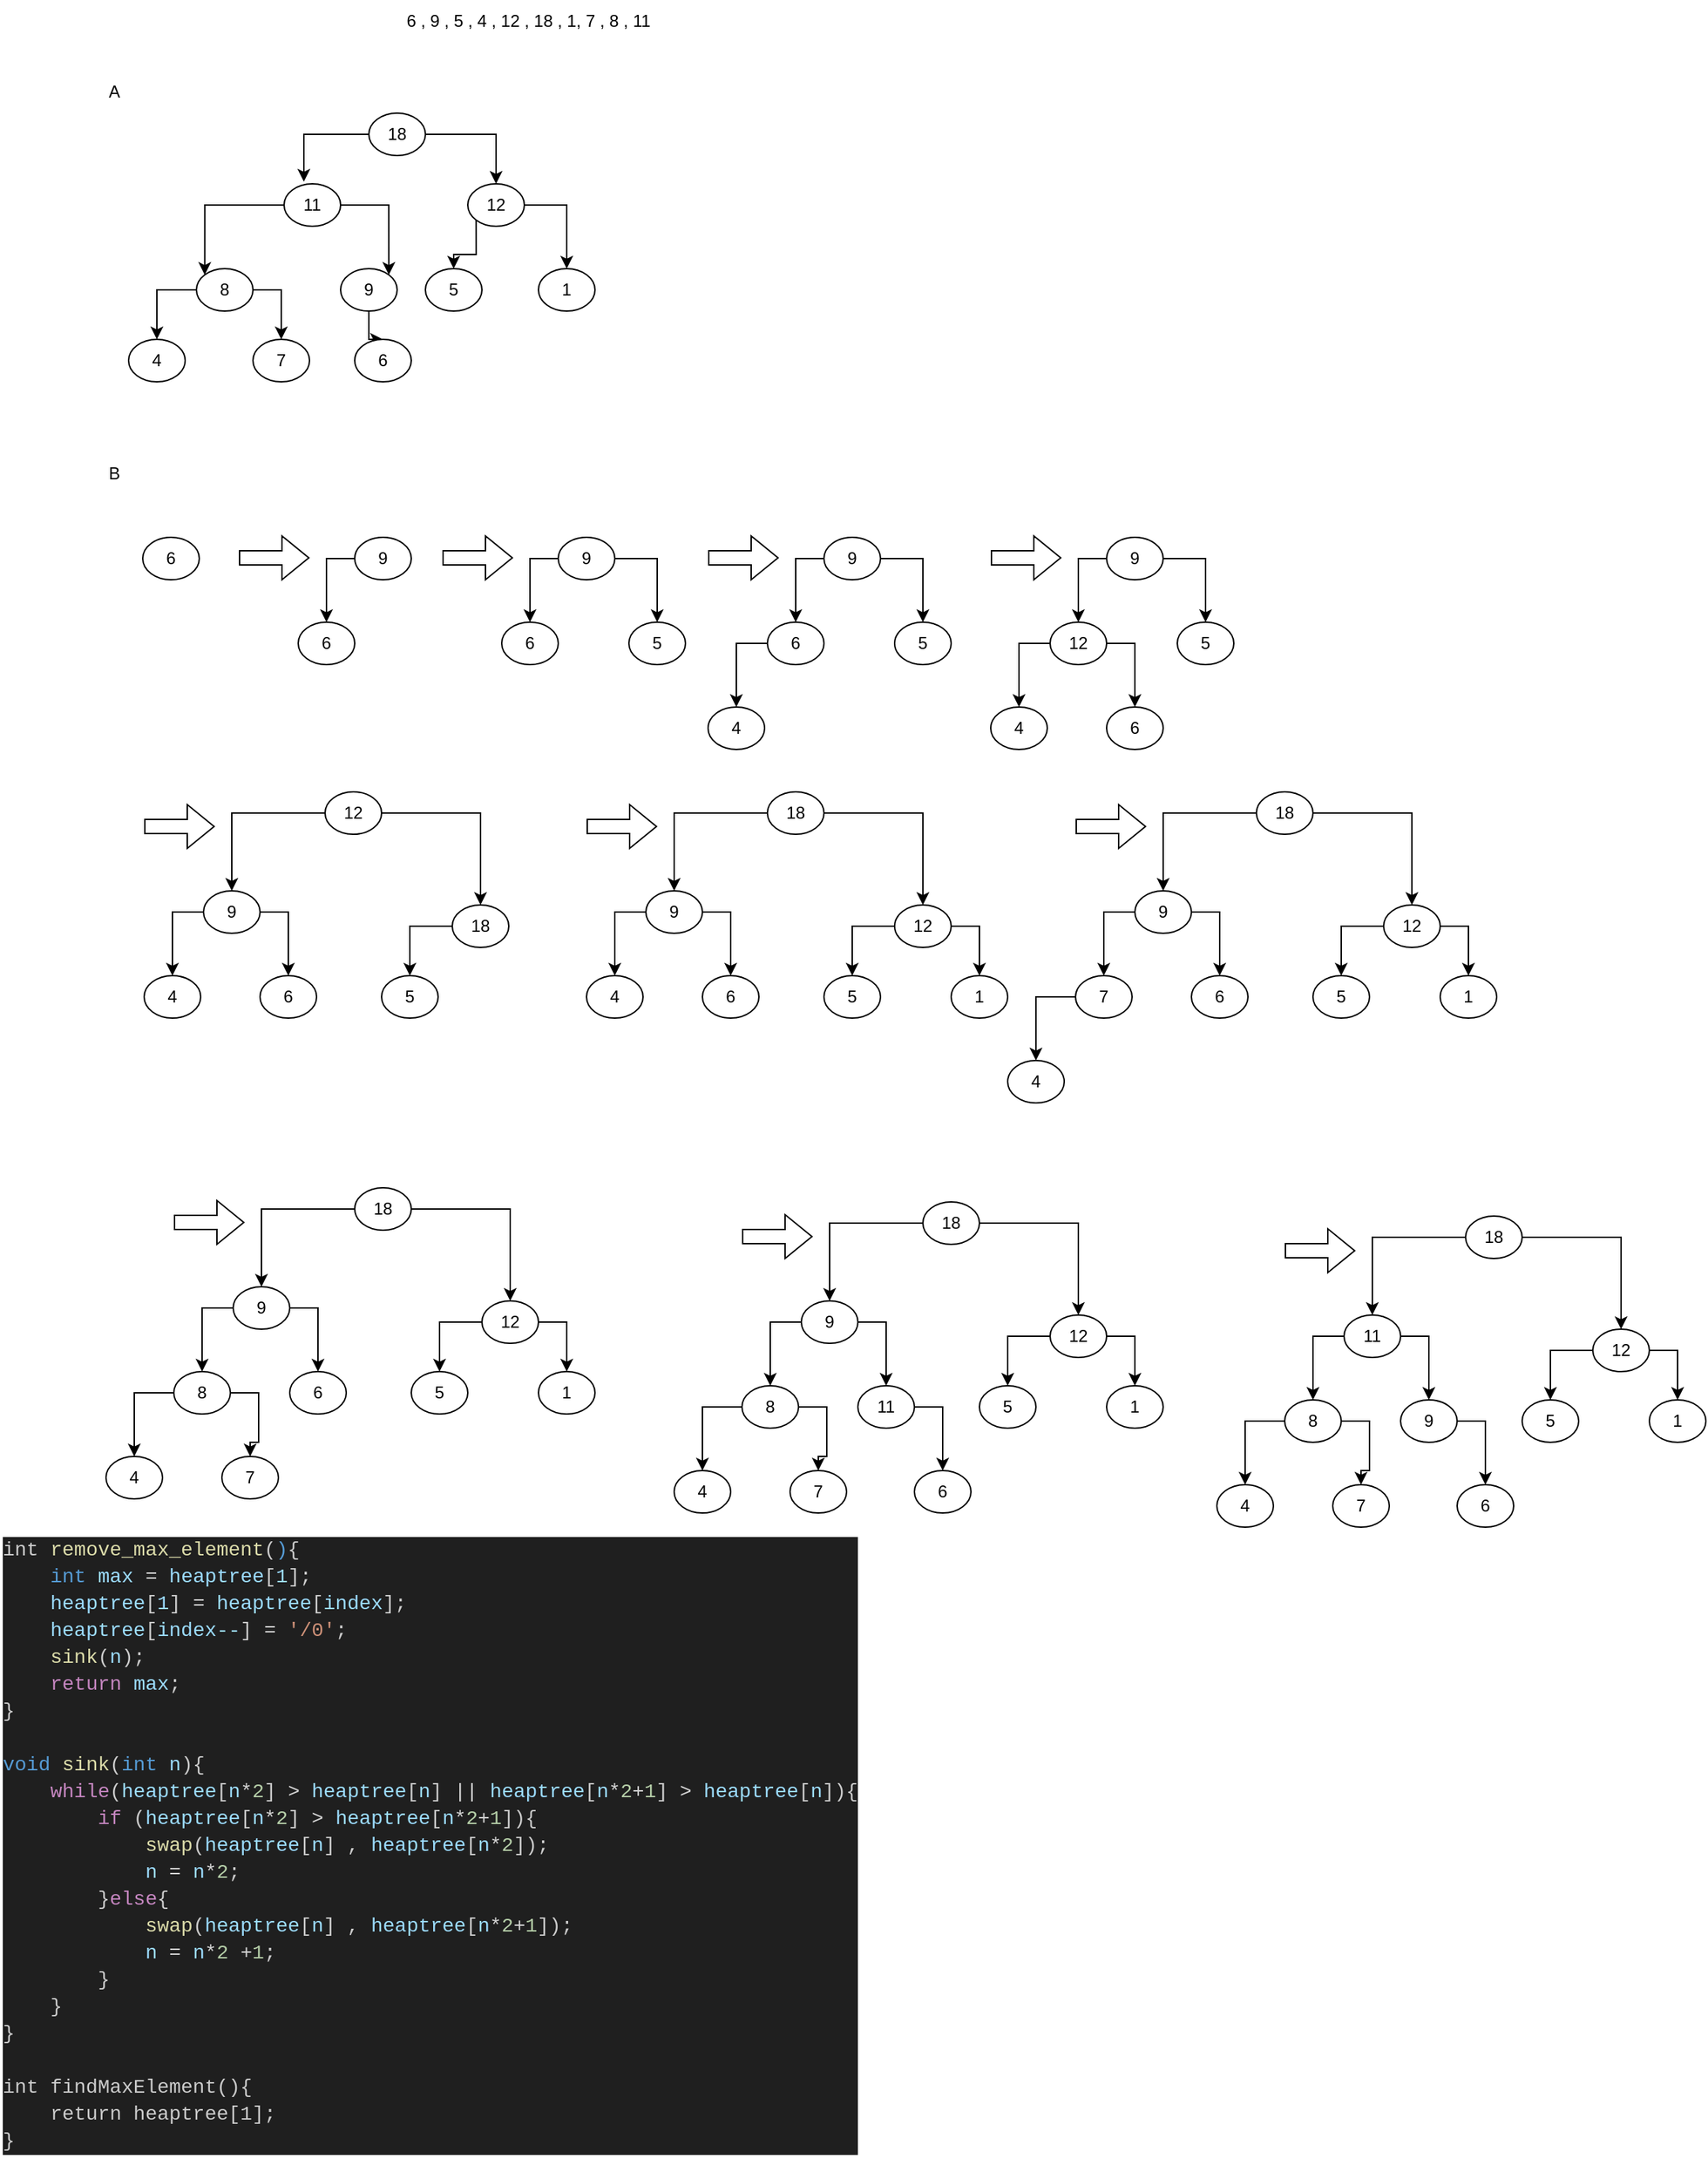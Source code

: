 <mxfile version="22.0.0" type="device">
  <diagram name="Trang-1" id="ZPdU82tGEfJm2v0xorDK">
    <mxGraphModel dx="1781" dy="602" grid="1" gridSize="10" guides="1" tooltips="1" connect="1" arrows="1" fold="1" page="1" pageScale="1" pageWidth="827" pageHeight="1169" math="0" shadow="0">
      <root>
        <mxCell id="0" />
        <mxCell id="1" parent="0" />
        <mxCell id="BXSqrhUL6-4AqQqkL2Um-70" value="6 , 9 , 5 , 4 , 12 , 18 , 1, 7 , 8 , 11" style="text;html=1;strokeColor=none;fillColor=none;align=center;verticalAlign=middle;whiteSpace=wrap;rounded=0;" parent="1" vertex="1">
          <mxGeometry x="128" y="60" width="390" height="30" as="geometry" />
        </mxCell>
        <mxCell id="JB43rIkyLXnSicfYQR83-11" style="edgeStyle=orthogonalEdgeStyle;rounded=0;orthogonalLoop=1;jettySize=auto;html=1;exitX=1;exitY=0.5;exitDx=0;exitDy=0;entryX=0.5;entryY=0;entryDx=0;entryDy=0;" edge="1" parent="1" source="BXSqrhUL6-4AqQqkL2Um-72" target="JB43rIkyLXnSicfYQR83-3">
          <mxGeometry relative="1" as="geometry" />
        </mxCell>
        <mxCell id="BXSqrhUL6-4AqQqkL2Um-72" value="18" style="ellipse;whiteSpace=wrap;html=1;" parent="1" vertex="1">
          <mxGeometry x="210" y="140" width="40" height="30" as="geometry" />
        </mxCell>
        <mxCell id="BXSqrhUL6-4AqQqkL2Um-185" value="A" style="text;html=1;strokeColor=none;fillColor=none;align=center;verticalAlign=middle;whiteSpace=wrap;rounded=0;" parent="1" vertex="1">
          <mxGeometry y="110" width="60" height="30" as="geometry" />
        </mxCell>
        <mxCell id="JB43rIkyLXnSicfYQR83-18" style="edgeStyle=orthogonalEdgeStyle;rounded=0;orthogonalLoop=1;jettySize=auto;html=1;exitX=0.5;exitY=1;exitDx=0;exitDy=0;" edge="1" parent="1" source="JB43rIkyLXnSicfYQR83-1" target="JB43rIkyLXnSicfYQR83-9">
          <mxGeometry relative="1" as="geometry" />
        </mxCell>
        <mxCell id="JB43rIkyLXnSicfYQR83-1" value="9" style="ellipse;whiteSpace=wrap;html=1;" vertex="1" parent="1">
          <mxGeometry x="190" y="250" width="40" height="30" as="geometry" />
        </mxCell>
        <mxCell id="JB43rIkyLXnSicfYQR83-12" style="edgeStyle=orthogonalEdgeStyle;rounded=0;orthogonalLoop=1;jettySize=auto;html=1;exitX=0;exitY=0.5;exitDx=0;exitDy=0;entryX=0;entryY=0;entryDx=0;entryDy=0;" edge="1" parent="1" source="JB43rIkyLXnSicfYQR83-2" target="JB43rIkyLXnSicfYQR83-5">
          <mxGeometry relative="1" as="geometry" />
        </mxCell>
        <mxCell id="JB43rIkyLXnSicfYQR83-13" style="edgeStyle=orthogonalEdgeStyle;rounded=0;orthogonalLoop=1;jettySize=auto;html=1;exitX=1;exitY=0.5;exitDx=0;exitDy=0;entryX=1;entryY=0;entryDx=0;entryDy=0;" edge="1" parent="1" source="JB43rIkyLXnSicfYQR83-2" target="JB43rIkyLXnSicfYQR83-1">
          <mxGeometry relative="1" as="geometry" />
        </mxCell>
        <mxCell id="JB43rIkyLXnSicfYQR83-2" value="11" style="ellipse;whiteSpace=wrap;html=1;" vertex="1" parent="1">
          <mxGeometry x="150" y="190" width="40" height="30" as="geometry" />
        </mxCell>
        <mxCell id="JB43rIkyLXnSicfYQR83-14" style="edgeStyle=orthogonalEdgeStyle;rounded=0;orthogonalLoop=1;jettySize=auto;html=1;exitX=0;exitY=1;exitDx=0;exitDy=0;" edge="1" parent="1" source="JB43rIkyLXnSicfYQR83-3" target="JB43rIkyLXnSicfYQR83-8">
          <mxGeometry relative="1" as="geometry" />
        </mxCell>
        <mxCell id="JB43rIkyLXnSicfYQR83-15" style="edgeStyle=orthogonalEdgeStyle;rounded=0;orthogonalLoop=1;jettySize=auto;html=1;exitX=1;exitY=0.5;exitDx=0;exitDy=0;entryX=0.5;entryY=0;entryDx=0;entryDy=0;" edge="1" parent="1" source="JB43rIkyLXnSicfYQR83-3" target="JB43rIkyLXnSicfYQR83-7">
          <mxGeometry relative="1" as="geometry" />
        </mxCell>
        <mxCell id="JB43rIkyLXnSicfYQR83-3" value="12" style="ellipse;whiteSpace=wrap;html=1;" vertex="1" parent="1">
          <mxGeometry x="280" y="190" width="40" height="30" as="geometry" />
        </mxCell>
        <mxCell id="JB43rIkyLXnSicfYQR83-4" value="4" style="ellipse;whiteSpace=wrap;html=1;" vertex="1" parent="1">
          <mxGeometry x="40" y="300" width="40" height="30" as="geometry" />
        </mxCell>
        <mxCell id="JB43rIkyLXnSicfYQR83-16" style="edgeStyle=orthogonalEdgeStyle;rounded=0;orthogonalLoop=1;jettySize=auto;html=1;exitX=0;exitY=0.5;exitDx=0;exitDy=0;entryX=0.5;entryY=0;entryDx=0;entryDy=0;" edge="1" parent="1" source="JB43rIkyLXnSicfYQR83-5" target="JB43rIkyLXnSicfYQR83-4">
          <mxGeometry relative="1" as="geometry" />
        </mxCell>
        <mxCell id="JB43rIkyLXnSicfYQR83-17" style="edgeStyle=orthogonalEdgeStyle;rounded=0;orthogonalLoop=1;jettySize=auto;html=1;exitX=1;exitY=0.5;exitDx=0;exitDy=0;" edge="1" parent="1" source="JB43rIkyLXnSicfYQR83-5" target="JB43rIkyLXnSicfYQR83-6">
          <mxGeometry relative="1" as="geometry" />
        </mxCell>
        <mxCell id="JB43rIkyLXnSicfYQR83-5" value="8" style="ellipse;whiteSpace=wrap;html=1;" vertex="1" parent="1">
          <mxGeometry x="88" y="250" width="40" height="30" as="geometry" />
        </mxCell>
        <mxCell id="JB43rIkyLXnSicfYQR83-6" value="7" style="ellipse;whiteSpace=wrap;html=1;" vertex="1" parent="1">
          <mxGeometry x="128" y="300" width="40" height="30" as="geometry" />
        </mxCell>
        <mxCell id="JB43rIkyLXnSicfYQR83-7" value="1" style="ellipse;whiteSpace=wrap;html=1;" vertex="1" parent="1">
          <mxGeometry x="330" y="250" width="40" height="30" as="geometry" />
        </mxCell>
        <mxCell id="JB43rIkyLXnSicfYQR83-8" value="5" style="ellipse;whiteSpace=wrap;html=1;" vertex="1" parent="1">
          <mxGeometry x="250" y="250" width="40" height="30" as="geometry" />
        </mxCell>
        <mxCell id="JB43rIkyLXnSicfYQR83-9" value="6" style="ellipse;whiteSpace=wrap;html=1;" vertex="1" parent="1">
          <mxGeometry x="200" y="300" width="40" height="30" as="geometry" />
        </mxCell>
        <mxCell id="JB43rIkyLXnSicfYQR83-10" style="edgeStyle=orthogonalEdgeStyle;rounded=0;orthogonalLoop=1;jettySize=auto;html=1;exitX=0;exitY=0.5;exitDx=0;exitDy=0;entryX=0.35;entryY=-0.05;entryDx=0;entryDy=0;entryPerimeter=0;" edge="1" parent="1" source="BXSqrhUL6-4AqQqkL2Um-72" target="JB43rIkyLXnSicfYQR83-2">
          <mxGeometry relative="1" as="geometry" />
        </mxCell>
        <mxCell id="JB43rIkyLXnSicfYQR83-19" value="6" style="ellipse;whiteSpace=wrap;html=1;" vertex="1" parent="1">
          <mxGeometry x="50" y="440" width="40" height="30" as="geometry" />
        </mxCell>
        <mxCell id="JB43rIkyLXnSicfYQR83-20" value="B" style="text;html=1;strokeColor=none;fillColor=none;align=center;verticalAlign=middle;whiteSpace=wrap;rounded=0;" vertex="1" parent="1">
          <mxGeometry y="380" width="60" height="30" as="geometry" />
        </mxCell>
        <mxCell id="JB43rIkyLXnSicfYQR83-24" style="edgeStyle=orthogonalEdgeStyle;rounded=0;orthogonalLoop=1;jettySize=auto;html=1;exitX=0;exitY=0.5;exitDx=0;exitDy=0;" edge="1" parent="1" source="JB43rIkyLXnSicfYQR83-21" target="JB43rIkyLXnSicfYQR83-23">
          <mxGeometry relative="1" as="geometry" />
        </mxCell>
        <mxCell id="JB43rIkyLXnSicfYQR83-21" value="9" style="ellipse;whiteSpace=wrap;html=1;" vertex="1" parent="1">
          <mxGeometry x="200" y="440" width="40" height="30" as="geometry" />
        </mxCell>
        <mxCell id="JB43rIkyLXnSicfYQR83-22" value="" style="shape=flexArrow;endArrow=classic;html=1;rounded=0;" edge="1" parent="1">
          <mxGeometry width="50" height="50" relative="1" as="geometry">
            <mxPoint x="118" y="454.5" as="sourcePoint" />
            <mxPoint x="168" y="454.5" as="targetPoint" />
          </mxGeometry>
        </mxCell>
        <mxCell id="JB43rIkyLXnSicfYQR83-23" value="6" style="ellipse;whiteSpace=wrap;html=1;" vertex="1" parent="1">
          <mxGeometry x="160" y="500" width="40" height="30" as="geometry" />
        </mxCell>
        <mxCell id="JB43rIkyLXnSicfYQR83-25" style="edgeStyle=orthogonalEdgeStyle;rounded=0;orthogonalLoop=1;jettySize=auto;html=1;exitX=0;exitY=0.5;exitDx=0;exitDy=0;" edge="1" parent="1" source="JB43rIkyLXnSicfYQR83-26" target="JB43rIkyLXnSicfYQR83-28">
          <mxGeometry relative="1" as="geometry" />
        </mxCell>
        <mxCell id="JB43rIkyLXnSicfYQR83-30" style="edgeStyle=orthogonalEdgeStyle;rounded=0;orthogonalLoop=1;jettySize=auto;html=1;exitX=1;exitY=0.5;exitDx=0;exitDy=0;entryX=0.5;entryY=0;entryDx=0;entryDy=0;" edge="1" parent="1" source="JB43rIkyLXnSicfYQR83-26" target="JB43rIkyLXnSicfYQR83-29">
          <mxGeometry relative="1" as="geometry" />
        </mxCell>
        <mxCell id="JB43rIkyLXnSicfYQR83-26" value="9" style="ellipse;whiteSpace=wrap;html=1;" vertex="1" parent="1">
          <mxGeometry x="344" y="440" width="40" height="30" as="geometry" />
        </mxCell>
        <mxCell id="JB43rIkyLXnSicfYQR83-27" value="" style="shape=flexArrow;endArrow=classic;html=1;rounded=0;" edge="1" parent="1">
          <mxGeometry width="50" height="50" relative="1" as="geometry">
            <mxPoint x="262" y="454.5" as="sourcePoint" />
            <mxPoint x="312" y="454.5" as="targetPoint" />
          </mxGeometry>
        </mxCell>
        <mxCell id="JB43rIkyLXnSicfYQR83-28" value="6" style="ellipse;whiteSpace=wrap;html=1;" vertex="1" parent="1">
          <mxGeometry x="304" y="500" width="40" height="30" as="geometry" />
        </mxCell>
        <mxCell id="JB43rIkyLXnSicfYQR83-29" value="5" style="ellipse;whiteSpace=wrap;html=1;" vertex="1" parent="1">
          <mxGeometry x="394" y="500" width="40" height="30" as="geometry" />
        </mxCell>
        <mxCell id="JB43rIkyLXnSicfYQR83-36" style="edgeStyle=orthogonalEdgeStyle;rounded=0;orthogonalLoop=1;jettySize=auto;html=1;exitX=0;exitY=0.5;exitDx=0;exitDy=0;" edge="1" parent="1" source="JB43rIkyLXnSicfYQR83-38" target="JB43rIkyLXnSicfYQR83-40">
          <mxGeometry relative="1" as="geometry" />
        </mxCell>
        <mxCell id="JB43rIkyLXnSicfYQR83-37" style="edgeStyle=orthogonalEdgeStyle;rounded=0;orthogonalLoop=1;jettySize=auto;html=1;exitX=1;exitY=0.5;exitDx=0;exitDy=0;entryX=0.5;entryY=0;entryDx=0;entryDy=0;" edge="1" parent="1" source="JB43rIkyLXnSicfYQR83-38" target="JB43rIkyLXnSicfYQR83-41">
          <mxGeometry relative="1" as="geometry" />
        </mxCell>
        <mxCell id="JB43rIkyLXnSicfYQR83-38" value="9" style="ellipse;whiteSpace=wrap;html=1;" vertex="1" parent="1">
          <mxGeometry x="532" y="440" width="40" height="30" as="geometry" />
        </mxCell>
        <mxCell id="JB43rIkyLXnSicfYQR83-39" value="" style="shape=flexArrow;endArrow=classic;html=1;rounded=0;" edge="1" parent="1">
          <mxGeometry width="50" height="50" relative="1" as="geometry">
            <mxPoint x="450" y="454.5" as="sourcePoint" />
            <mxPoint x="500" y="454.5" as="targetPoint" />
          </mxGeometry>
        </mxCell>
        <mxCell id="JB43rIkyLXnSicfYQR83-43" style="edgeStyle=orthogonalEdgeStyle;rounded=0;orthogonalLoop=1;jettySize=auto;html=1;exitX=0;exitY=0.5;exitDx=0;exitDy=0;entryX=0.5;entryY=0;entryDx=0;entryDy=0;" edge="1" parent="1" source="JB43rIkyLXnSicfYQR83-40" target="JB43rIkyLXnSicfYQR83-42">
          <mxGeometry relative="1" as="geometry" />
        </mxCell>
        <mxCell id="JB43rIkyLXnSicfYQR83-40" value="6" style="ellipse;whiteSpace=wrap;html=1;" vertex="1" parent="1">
          <mxGeometry x="492" y="500" width="40" height="30" as="geometry" />
        </mxCell>
        <mxCell id="JB43rIkyLXnSicfYQR83-41" value="5" style="ellipse;whiteSpace=wrap;html=1;" vertex="1" parent="1">
          <mxGeometry x="582" y="500" width="40" height="30" as="geometry" />
        </mxCell>
        <mxCell id="JB43rIkyLXnSicfYQR83-42" value="4" style="ellipse;whiteSpace=wrap;html=1;" vertex="1" parent="1">
          <mxGeometry x="450" y="560" width="40" height="30" as="geometry" />
        </mxCell>
        <mxCell id="JB43rIkyLXnSicfYQR83-44" style="edgeStyle=orthogonalEdgeStyle;rounded=0;orthogonalLoop=1;jettySize=auto;html=1;exitX=0;exitY=0.5;exitDx=0;exitDy=0;" edge="1" parent="1" source="JB43rIkyLXnSicfYQR83-46" target="JB43rIkyLXnSicfYQR83-49">
          <mxGeometry relative="1" as="geometry" />
        </mxCell>
        <mxCell id="JB43rIkyLXnSicfYQR83-45" style="edgeStyle=orthogonalEdgeStyle;rounded=0;orthogonalLoop=1;jettySize=auto;html=1;exitX=1;exitY=0.5;exitDx=0;exitDy=0;entryX=0.5;entryY=0;entryDx=0;entryDy=0;" edge="1" parent="1" source="JB43rIkyLXnSicfYQR83-46" target="JB43rIkyLXnSicfYQR83-50">
          <mxGeometry relative="1" as="geometry" />
        </mxCell>
        <mxCell id="JB43rIkyLXnSicfYQR83-46" value="9" style="ellipse;whiteSpace=wrap;html=1;" vertex="1" parent="1">
          <mxGeometry x="732" y="440" width="40" height="30" as="geometry" />
        </mxCell>
        <mxCell id="JB43rIkyLXnSicfYQR83-47" value="" style="shape=flexArrow;endArrow=classic;html=1;rounded=0;" edge="1" parent="1">
          <mxGeometry width="50" height="50" relative="1" as="geometry">
            <mxPoint x="650" y="454.5" as="sourcePoint" />
            <mxPoint x="700" y="454.5" as="targetPoint" />
          </mxGeometry>
        </mxCell>
        <mxCell id="JB43rIkyLXnSicfYQR83-48" style="edgeStyle=orthogonalEdgeStyle;rounded=0;orthogonalLoop=1;jettySize=auto;html=1;exitX=0;exitY=0.5;exitDx=0;exitDy=0;entryX=0.5;entryY=0;entryDx=0;entryDy=0;" edge="1" parent="1" source="JB43rIkyLXnSicfYQR83-49" target="JB43rIkyLXnSicfYQR83-51">
          <mxGeometry relative="1" as="geometry" />
        </mxCell>
        <mxCell id="JB43rIkyLXnSicfYQR83-53" style="edgeStyle=orthogonalEdgeStyle;rounded=0;orthogonalLoop=1;jettySize=auto;html=1;exitX=1;exitY=0.5;exitDx=0;exitDy=0;" edge="1" parent="1" source="JB43rIkyLXnSicfYQR83-49" target="JB43rIkyLXnSicfYQR83-52">
          <mxGeometry relative="1" as="geometry" />
        </mxCell>
        <mxCell id="JB43rIkyLXnSicfYQR83-49" value="12" style="ellipse;whiteSpace=wrap;html=1;" vertex="1" parent="1">
          <mxGeometry x="692" y="500" width="40" height="30" as="geometry" />
        </mxCell>
        <mxCell id="JB43rIkyLXnSicfYQR83-50" value="5" style="ellipse;whiteSpace=wrap;html=1;" vertex="1" parent="1">
          <mxGeometry x="782" y="500" width="40" height="30" as="geometry" />
        </mxCell>
        <mxCell id="JB43rIkyLXnSicfYQR83-51" value="4" style="ellipse;whiteSpace=wrap;html=1;" vertex="1" parent="1">
          <mxGeometry x="650" y="560" width="40" height="30" as="geometry" />
        </mxCell>
        <mxCell id="JB43rIkyLXnSicfYQR83-52" value="6" style="ellipse;whiteSpace=wrap;html=1;" vertex="1" parent="1">
          <mxGeometry x="732" y="560" width="40" height="30" as="geometry" />
        </mxCell>
        <mxCell id="JB43rIkyLXnSicfYQR83-54" style="edgeStyle=orthogonalEdgeStyle;rounded=0;orthogonalLoop=1;jettySize=auto;html=1;exitX=0;exitY=0.5;exitDx=0;exitDy=0;" edge="1" parent="1" source="JB43rIkyLXnSicfYQR83-56" target="JB43rIkyLXnSicfYQR83-60">
          <mxGeometry relative="1" as="geometry" />
        </mxCell>
        <mxCell id="JB43rIkyLXnSicfYQR83-55" style="edgeStyle=orthogonalEdgeStyle;rounded=0;orthogonalLoop=1;jettySize=auto;html=1;exitX=1;exitY=0.5;exitDx=0;exitDy=0;entryX=0.5;entryY=0;entryDx=0;entryDy=0;" edge="1" parent="1" source="JB43rIkyLXnSicfYQR83-56" target="JB43rIkyLXnSicfYQR83-61">
          <mxGeometry relative="1" as="geometry" />
        </mxCell>
        <mxCell id="JB43rIkyLXnSicfYQR83-56" value="12" style="ellipse;whiteSpace=wrap;html=1;" vertex="1" parent="1">
          <mxGeometry x="179" y="620" width="40" height="30" as="geometry" />
        </mxCell>
        <mxCell id="JB43rIkyLXnSicfYQR83-57" value="" style="shape=flexArrow;endArrow=classic;html=1;rounded=0;" edge="1" parent="1">
          <mxGeometry width="50" height="50" relative="1" as="geometry">
            <mxPoint x="51" y="644.5" as="sourcePoint" />
            <mxPoint x="101" y="644.5" as="targetPoint" />
          </mxGeometry>
        </mxCell>
        <mxCell id="JB43rIkyLXnSicfYQR83-58" style="edgeStyle=orthogonalEdgeStyle;rounded=0;orthogonalLoop=1;jettySize=auto;html=1;exitX=0;exitY=0.5;exitDx=0;exitDy=0;entryX=0.5;entryY=0;entryDx=0;entryDy=0;" edge="1" parent="1" source="JB43rIkyLXnSicfYQR83-60" target="JB43rIkyLXnSicfYQR83-62">
          <mxGeometry relative="1" as="geometry" />
        </mxCell>
        <mxCell id="JB43rIkyLXnSicfYQR83-59" style="edgeStyle=orthogonalEdgeStyle;rounded=0;orthogonalLoop=1;jettySize=auto;html=1;exitX=1;exitY=0.5;exitDx=0;exitDy=0;" edge="1" parent="1" source="JB43rIkyLXnSicfYQR83-60" target="JB43rIkyLXnSicfYQR83-63">
          <mxGeometry relative="1" as="geometry" />
        </mxCell>
        <mxCell id="JB43rIkyLXnSicfYQR83-60" value="9" style="ellipse;whiteSpace=wrap;html=1;" vertex="1" parent="1">
          <mxGeometry x="93" y="690" width="40" height="30" as="geometry" />
        </mxCell>
        <mxCell id="JB43rIkyLXnSicfYQR83-65" style="edgeStyle=orthogonalEdgeStyle;rounded=0;orthogonalLoop=1;jettySize=auto;html=1;exitX=0;exitY=0.5;exitDx=0;exitDy=0;entryX=0.5;entryY=0;entryDx=0;entryDy=0;" edge="1" parent="1" source="JB43rIkyLXnSicfYQR83-61" target="JB43rIkyLXnSicfYQR83-64">
          <mxGeometry relative="1" as="geometry" />
        </mxCell>
        <mxCell id="JB43rIkyLXnSicfYQR83-61" value="18" style="ellipse;whiteSpace=wrap;html=1;" vertex="1" parent="1">
          <mxGeometry x="269" y="700" width="40" height="30" as="geometry" />
        </mxCell>
        <mxCell id="JB43rIkyLXnSicfYQR83-62" value="4" style="ellipse;whiteSpace=wrap;html=1;" vertex="1" parent="1">
          <mxGeometry x="51" y="750" width="40" height="30" as="geometry" />
        </mxCell>
        <mxCell id="JB43rIkyLXnSicfYQR83-63" value="6" style="ellipse;whiteSpace=wrap;html=1;" vertex="1" parent="1">
          <mxGeometry x="133" y="750" width="40" height="30" as="geometry" />
        </mxCell>
        <mxCell id="JB43rIkyLXnSicfYQR83-64" value="5" style="ellipse;whiteSpace=wrap;html=1;" vertex="1" parent="1">
          <mxGeometry x="219" y="750" width="40" height="30" as="geometry" />
        </mxCell>
        <mxCell id="JB43rIkyLXnSicfYQR83-66" style="edgeStyle=orthogonalEdgeStyle;rounded=0;orthogonalLoop=1;jettySize=auto;html=1;exitX=0;exitY=0.5;exitDx=0;exitDy=0;" edge="1" parent="1" source="JB43rIkyLXnSicfYQR83-68" target="JB43rIkyLXnSicfYQR83-72">
          <mxGeometry relative="1" as="geometry" />
        </mxCell>
        <mxCell id="JB43rIkyLXnSicfYQR83-67" style="edgeStyle=orthogonalEdgeStyle;rounded=0;orthogonalLoop=1;jettySize=auto;html=1;exitX=1;exitY=0.5;exitDx=0;exitDy=0;entryX=0.5;entryY=0;entryDx=0;entryDy=0;" edge="1" parent="1" source="JB43rIkyLXnSicfYQR83-68" target="JB43rIkyLXnSicfYQR83-74">
          <mxGeometry relative="1" as="geometry" />
        </mxCell>
        <mxCell id="JB43rIkyLXnSicfYQR83-68" value="18" style="ellipse;whiteSpace=wrap;html=1;" vertex="1" parent="1">
          <mxGeometry x="492" y="620" width="40" height="30" as="geometry" />
        </mxCell>
        <mxCell id="JB43rIkyLXnSicfYQR83-69" value="" style="shape=flexArrow;endArrow=classic;html=1;rounded=0;" edge="1" parent="1">
          <mxGeometry width="50" height="50" relative="1" as="geometry">
            <mxPoint x="364" y="644.5" as="sourcePoint" />
            <mxPoint x="414" y="644.5" as="targetPoint" />
          </mxGeometry>
        </mxCell>
        <mxCell id="JB43rIkyLXnSicfYQR83-70" style="edgeStyle=orthogonalEdgeStyle;rounded=0;orthogonalLoop=1;jettySize=auto;html=1;exitX=0;exitY=0.5;exitDx=0;exitDy=0;entryX=0.5;entryY=0;entryDx=0;entryDy=0;" edge="1" parent="1" source="JB43rIkyLXnSicfYQR83-72" target="JB43rIkyLXnSicfYQR83-75">
          <mxGeometry relative="1" as="geometry" />
        </mxCell>
        <mxCell id="JB43rIkyLXnSicfYQR83-71" style="edgeStyle=orthogonalEdgeStyle;rounded=0;orthogonalLoop=1;jettySize=auto;html=1;exitX=1;exitY=0.5;exitDx=0;exitDy=0;" edge="1" parent="1" source="JB43rIkyLXnSicfYQR83-72" target="JB43rIkyLXnSicfYQR83-76">
          <mxGeometry relative="1" as="geometry" />
        </mxCell>
        <mxCell id="JB43rIkyLXnSicfYQR83-72" value="9" style="ellipse;whiteSpace=wrap;html=1;" vertex="1" parent="1">
          <mxGeometry x="406" y="690" width="40" height="30" as="geometry" />
        </mxCell>
        <mxCell id="JB43rIkyLXnSicfYQR83-73" style="edgeStyle=orthogonalEdgeStyle;rounded=0;orthogonalLoop=1;jettySize=auto;html=1;exitX=0;exitY=0.5;exitDx=0;exitDy=0;entryX=0.5;entryY=0;entryDx=0;entryDy=0;" edge="1" parent="1" source="JB43rIkyLXnSicfYQR83-74" target="JB43rIkyLXnSicfYQR83-77">
          <mxGeometry relative="1" as="geometry" />
        </mxCell>
        <mxCell id="JB43rIkyLXnSicfYQR83-79" style="edgeStyle=orthogonalEdgeStyle;rounded=0;orthogonalLoop=1;jettySize=auto;html=1;exitX=1;exitY=0.5;exitDx=0;exitDy=0;entryX=0.5;entryY=0;entryDx=0;entryDy=0;" edge="1" parent="1" source="JB43rIkyLXnSicfYQR83-74" target="JB43rIkyLXnSicfYQR83-78">
          <mxGeometry relative="1" as="geometry" />
        </mxCell>
        <mxCell id="JB43rIkyLXnSicfYQR83-74" value="12" style="ellipse;whiteSpace=wrap;html=1;" vertex="1" parent="1">
          <mxGeometry x="582" y="700" width="40" height="30" as="geometry" />
        </mxCell>
        <mxCell id="JB43rIkyLXnSicfYQR83-75" value="4" style="ellipse;whiteSpace=wrap;html=1;" vertex="1" parent="1">
          <mxGeometry x="364" y="750" width="40" height="30" as="geometry" />
        </mxCell>
        <mxCell id="JB43rIkyLXnSicfYQR83-76" value="6" style="ellipse;whiteSpace=wrap;html=1;" vertex="1" parent="1">
          <mxGeometry x="446" y="750" width="40" height="30" as="geometry" />
        </mxCell>
        <mxCell id="JB43rIkyLXnSicfYQR83-77" value="5" style="ellipse;whiteSpace=wrap;html=1;" vertex="1" parent="1">
          <mxGeometry x="532" y="750" width="40" height="30" as="geometry" />
        </mxCell>
        <mxCell id="JB43rIkyLXnSicfYQR83-78" value="1" style="ellipse;whiteSpace=wrap;html=1;" vertex="1" parent="1">
          <mxGeometry x="622" y="750" width="40" height="30" as="geometry" />
        </mxCell>
        <mxCell id="JB43rIkyLXnSicfYQR83-80" style="edgeStyle=orthogonalEdgeStyle;rounded=0;orthogonalLoop=1;jettySize=auto;html=1;exitX=0;exitY=0.5;exitDx=0;exitDy=0;" edge="1" parent="1" source="JB43rIkyLXnSicfYQR83-82" target="JB43rIkyLXnSicfYQR83-86">
          <mxGeometry relative="1" as="geometry" />
        </mxCell>
        <mxCell id="JB43rIkyLXnSicfYQR83-81" style="edgeStyle=orthogonalEdgeStyle;rounded=0;orthogonalLoop=1;jettySize=auto;html=1;exitX=1;exitY=0.5;exitDx=0;exitDy=0;entryX=0.5;entryY=0;entryDx=0;entryDy=0;" edge="1" parent="1" source="JB43rIkyLXnSicfYQR83-82" target="JB43rIkyLXnSicfYQR83-89">
          <mxGeometry relative="1" as="geometry" />
        </mxCell>
        <mxCell id="JB43rIkyLXnSicfYQR83-82" value="18" style="ellipse;whiteSpace=wrap;html=1;" vertex="1" parent="1">
          <mxGeometry x="838" y="620" width="40" height="30" as="geometry" />
        </mxCell>
        <mxCell id="JB43rIkyLXnSicfYQR83-83" value="" style="shape=flexArrow;endArrow=classic;html=1;rounded=0;" edge="1" parent="1">
          <mxGeometry width="50" height="50" relative="1" as="geometry">
            <mxPoint x="710" y="644.5" as="sourcePoint" />
            <mxPoint x="760" y="644.5" as="targetPoint" />
          </mxGeometry>
        </mxCell>
        <mxCell id="JB43rIkyLXnSicfYQR83-84" style="edgeStyle=orthogonalEdgeStyle;rounded=0;orthogonalLoop=1;jettySize=auto;html=1;exitX=0;exitY=0.5;exitDx=0;exitDy=0;entryX=0.5;entryY=0;entryDx=0;entryDy=0;" edge="1" parent="1" source="JB43rIkyLXnSicfYQR83-86" target="JB43rIkyLXnSicfYQR83-90">
          <mxGeometry relative="1" as="geometry" />
        </mxCell>
        <mxCell id="JB43rIkyLXnSicfYQR83-85" style="edgeStyle=orthogonalEdgeStyle;rounded=0;orthogonalLoop=1;jettySize=auto;html=1;exitX=1;exitY=0.5;exitDx=0;exitDy=0;" edge="1" parent="1" source="JB43rIkyLXnSicfYQR83-86" target="JB43rIkyLXnSicfYQR83-91">
          <mxGeometry relative="1" as="geometry" />
        </mxCell>
        <mxCell id="JB43rIkyLXnSicfYQR83-86" value="9" style="ellipse;whiteSpace=wrap;html=1;" vertex="1" parent="1">
          <mxGeometry x="752" y="690" width="40" height="30" as="geometry" />
        </mxCell>
        <mxCell id="JB43rIkyLXnSicfYQR83-87" style="edgeStyle=orthogonalEdgeStyle;rounded=0;orthogonalLoop=1;jettySize=auto;html=1;exitX=0;exitY=0.5;exitDx=0;exitDy=0;entryX=0.5;entryY=0;entryDx=0;entryDy=0;" edge="1" parent="1" source="JB43rIkyLXnSicfYQR83-89" target="JB43rIkyLXnSicfYQR83-92">
          <mxGeometry relative="1" as="geometry" />
        </mxCell>
        <mxCell id="JB43rIkyLXnSicfYQR83-88" style="edgeStyle=orthogonalEdgeStyle;rounded=0;orthogonalLoop=1;jettySize=auto;html=1;exitX=1;exitY=0.5;exitDx=0;exitDy=0;entryX=0.5;entryY=0;entryDx=0;entryDy=0;" edge="1" parent="1" source="JB43rIkyLXnSicfYQR83-89" target="JB43rIkyLXnSicfYQR83-93">
          <mxGeometry relative="1" as="geometry" />
        </mxCell>
        <mxCell id="JB43rIkyLXnSicfYQR83-89" value="12" style="ellipse;whiteSpace=wrap;html=1;" vertex="1" parent="1">
          <mxGeometry x="928" y="700" width="40" height="30" as="geometry" />
        </mxCell>
        <mxCell id="JB43rIkyLXnSicfYQR83-95" style="edgeStyle=orthogonalEdgeStyle;rounded=0;orthogonalLoop=1;jettySize=auto;html=1;exitX=0;exitY=0.5;exitDx=0;exitDy=0;entryX=0.5;entryY=0;entryDx=0;entryDy=0;" edge="1" parent="1" source="JB43rIkyLXnSicfYQR83-90" target="JB43rIkyLXnSicfYQR83-94">
          <mxGeometry relative="1" as="geometry" />
        </mxCell>
        <mxCell id="JB43rIkyLXnSicfYQR83-90" value="7" style="ellipse;whiteSpace=wrap;html=1;" vertex="1" parent="1">
          <mxGeometry x="710" y="750" width="40" height="30" as="geometry" />
        </mxCell>
        <mxCell id="JB43rIkyLXnSicfYQR83-91" value="6" style="ellipse;whiteSpace=wrap;html=1;" vertex="1" parent="1">
          <mxGeometry x="792" y="750" width="40" height="30" as="geometry" />
        </mxCell>
        <mxCell id="JB43rIkyLXnSicfYQR83-92" value="5" style="ellipse;whiteSpace=wrap;html=1;" vertex="1" parent="1">
          <mxGeometry x="878" y="750" width="40" height="30" as="geometry" />
        </mxCell>
        <mxCell id="JB43rIkyLXnSicfYQR83-93" value="1" style="ellipse;whiteSpace=wrap;html=1;" vertex="1" parent="1">
          <mxGeometry x="968" y="750" width="40" height="30" as="geometry" />
        </mxCell>
        <mxCell id="JB43rIkyLXnSicfYQR83-94" value="4" style="ellipse;whiteSpace=wrap;html=1;" vertex="1" parent="1">
          <mxGeometry x="662" y="810" width="40" height="30" as="geometry" />
        </mxCell>
        <mxCell id="JB43rIkyLXnSicfYQR83-96" style="edgeStyle=orthogonalEdgeStyle;rounded=0;orthogonalLoop=1;jettySize=auto;html=1;exitX=0;exitY=0.5;exitDx=0;exitDy=0;" edge="1" parent="1" source="JB43rIkyLXnSicfYQR83-98" target="JB43rIkyLXnSicfYQR83-102">
          <mxGeometry relative="1" as="geometry" />
        </mxCell>
        <mxCell id="JB43rIkyLXnSicfYQR83-97" style="edgeStyle=orthogonalEdgeStyle;rounded=0;orthogonalLoop=1;jettySize=auto;html=1;exitX=1;exitY=0.5;exitDx=0;exitDy=0;entryX=0.5;entryY=0;entryDx=0;entryDy=0;" edge="1" parent="1" source="JB43rIkyLXnSicfYQR83-98" target="JB43rIkyLXnSicfYQR83-105">
          <mxGeometry relative="1" as="geometry" />
        </mxCell>
        <mxCell id="JB43rIkyLXnSicfYQR83-98" value="18" style="ellipse;whiteSpace=wrap;html=1;" vertex="1" parent="1">
          <mxGeometry x="200" y="900" width="40" height="30" as="geometry" />
        </mxCell>
        <mxCell id="JB43rIkyLXnSicfYQR83-99" value="" style="shape=flexArrow;endArrow=classic;html=1;rounded=0;" edge="1" parent="1">
          <mxGeometry width="50" height="50" relative="1" as="geometry">
            <mxPoint x="72" y="924.5" as="sourcePoint" />
            <mxPoint x="122" y="924.5" as="targetPoint" />
          </mxGeometry>
        </mxCell>
        <mxCell id="JB43rIkyLXnSicfYQR83-100" style="edgeStyle=orthogonalEdgeStyle;rounded=0;orthogonalLoop=1;jettySize=auto;html=1;exitX=0;exitY=0.5;exitDx=0;exitDy=0;entryX=0.5;entryY=0;entryDx=0;entryDy=0;" edge="1" parent="1" source="JB43rIkyLXnSicfYQR83-102" target="JB43rIkyLXnSicfYQR83-107">
          <mxGeometry relative="1" as="geometry" />
        </mxCell>
        <mxCell id="JB43rIkyLXnSicfYQR83-101" style="edgeStyle=orthogonalEdgeStyle;rounded=0;orthogonalLoop=1;jettySize=auto;html=1;exitX=1;exitY=0.5;exitDx=0;exitDy=0;" edge="1" parent="1" source="JB43rIkyLXnSicfYQR83-102" target="JB43rIkyLXnSicfYQR83-108">
          <mxGeometry relative="1" as="geometry" />
        </mxCell>
        <mxCell id="JB43rIkyLXnSicfYQR83-102" value="9" style="ellipse;whiteSpace=wrap;html=1;" vertex="1" parent="1">
          <mxGeometry x="114" y="970" width="40" height="30" as="geometry" />
        </mxCell>
        <mxCell id="JB43rIkyLXnSicfYQR83-103" style="edgeStyle=orthogonalEdgeStyle;rounded=0;orthogonalLoop=1;jettySize=auto;html=1;exitX=0;exitY=0.5;exitDx=0;exitDy=0;entryX=0.5;entryY=0;entryDx=0;entryDy=0;" edge="1" parent="1" source="JB43rIkyLXnSicfYQR83-105" target="JB43rIkyLXnSicfYQR83-109">
          <mxGeometry relative="1" as="geometry" />
        </mxCell>
        <mxCell id="JB43rIkyLXnSicfYQR83-104" style="edgeStyle=orthogonalEdgeStyle;rounded=0;orthogonalLoop=1;jettySize=auto;html=1;exitX=1;exitY=0.5;exitDx=0;exitDy=0;entryX=0.5;entryY=0;entryDx=0;entryDy=0;" edge="1" parent="1" source="JB43rIkyLXnSicfYQR83-105" target="JB43rIkyLXnSicfYQR83-110">
          <mxGeometry relative="1" as="geometry" />
        </mxCell>
        <mxCell id="JB43rIkyLXnSicfYQR83-105" value="12" style="ellipse;whiteSpace=wrap;html=1;" vertex="1" parent="1">
          <mxGeometry x="290" y="980" width="40" height="30" as="geometry" />
        </mxCell>
        <mxCell id="JB43rIkyLXnSicfYQR83-106" style="edgeStyle=orthogonalEdgeStyle;rounded=0;orthogonalLoop=1;jettySize=auto;html=1;exitX=0;exitY=0.5;exitDx=0;exitDy=0;entryX=0.5;entryY=0;entryDx=0;entryDy=0;" edge="1" parent="1" source="JB43rIkyLXnSicfYQR83-107" target="JB43rIkyLXnSicfYQR83-111">
          <mxGeometry relative="1" as="geometry" />
        </mxCell>
        <mxCell id="JB43rIkyLXnSicfYQR83-113" style="edgeStyle=orthogonalEdgeStyle;rounded=0;orthogonalLoop=1;jettySize=auto;html=1;exitX=1;exitY=0.5;exitDx=0;exitDy=0;entryX=0.5;entryY=0;entryDx=0;entryDy=0;" edge="1" parent="1" source="JB43rIkyLXnSicfYQR83-107" target="JB43rIkyLXnSicfYQR83-112">
          <mxGeometry relative="1" as="geometry" />
        </mxCell>
        <mxCell id="JB43rIkyLXnSicfYQR83-107" value="8" style="ellipse;whiteSpace=wrap;html=1;" vertex="1" parent="1">
          <mxGeometry x="72" y="1030" width="40" height="30" as="geometry" />
        </mxCell>
        <mxCell id="JB43rIkyLXnSicfYQR83-108" value="6" style="ellipse;whiteSpace=wrap;html=1;" vertex="1" parent="1">
          <mxGeometry x="154" y="1030" width="40" height="30" as="geometry" />
        </mxCell>
        <mxCell id="JB43rIkyLXnSicfYQR83-109" value="5" style="ellipse;whiteSpace=wrap;html=1;" vertex="1" parent="1">
          <mxGeometry x="240" y="1030" width="40" height="30" as="geometry" />
        </mxCell>
        <mxCell id="JB43rIkyLXnSicfYQR83-110" value="1" style="ellipse;whiteSpace=wrap;html=1;" vertex="1" parent="1">
          <mxGeometry x="330" y="1030" width="40" height="30" as="geometry" />
        </mxCell>
        <mxCell id="JB43rIkyLXnSicfYQR83-111" value="4" style="ellipse;whiteSpace=wrap;html=1;" vertex="1" parent="1">
          <mxGeometry x="24" y="1090" width="40" height="30" as="geometry" />
        </mxCell>
        <mxCell id="JB43rIkyLXnSicfYQR83-112" value="7" style="ellipse;whiteSpace=wrap;html=1;" vertex="1" parent="1">
          <mxGeometry x="106" y="1090" width="40" height="30" as="geometry" />
        </mxCell>
        <mxCell id="JB43rIkyLXnSicfYQR83-132" style="edgeStyle=orthogonalEdgeStyle;rounded=0;orthogonalLoop=1;jettySize=auto;html=1;exitX=0;exitY=0.5;exitDx=0;exitDy=0;" edge="1" parent="1" source="JB43rIkyLXnSicfYQR83-134" target="JB43rIkyLXnSicfYQR83-138">
          <mxGeometry relative="1" as="geometry" />
        </mxCell>
        <mxCell id="JB43rIkyLXnSicfYQR83-133" style="edgeStyle=orthogonalEdgeStyle;rounded=0;orthogonalLoop=1;jettySize=auto;html=1;exitX=1;exitY=0.5;exitDx=0;exitDy=0;entryX=0.5;entryY=0;entryDx=0;entryDy=0;" edge="1" parent="1" source="JB43rIkyLXnSicfYQR83-134" target="JB43rIkyLXnSicfYQR83-141">
          <mxGeometry relative="1" as="geometry" />
        </mxCell>
        <mxCell id="JB43rIkyLXnSicfYQR83-134" value="18" style="ellipse;whiteSpace=wrap;html=1;" vertex="1" parent="1">
          <mxGeometry x="602" y="910" width="40" height="30" as="geometry" />
        </mxCell>
        <mxCell id="JB43rIkyLXnSicfYQR83-135" value="" style="shape=flexArrow;endArrow=classic;html=1;rounded=0;" edge="1" parent="1">
          <mxGeometry width="50" height="50" relative="1" as="geometry">
            <mxPoint x="474" y="934.5" as="sourcePoint" />
            <mxPoint x="524" y="934.5" as="targetPoint" />
          </mxGeometry>
        </mxCell>
        <mxCell id="JB43rIkyLXnSicfYQR83-136" style="edgeStyle=orthogonalEdgeStyle;rounded=0;orthogonalLoop=1;jettySize=auto;html=1;exitX=0;exitY=0.5;exitDx=0;exitDy=0;entryX=0.5;entryY=0;entryDx=0;entryDy=0;" edge="1" parent="1" source="JB43rIkyLXnSicfYQR83-138" target="JB43rIkyLXnSicfYQR83-144">
          <mxGeometry relative="1" as="geometry" />
        </mxCell>
        <mxCell id="JB43rIkyLXnSicfYQR83-137" style="edgeStyle=orthogonalEdgeStyle;rounded=0;orthogonalLoop=1;jettySize=auto;html=1;exitX=1;exitY=0.5;exitDx=0;exitDy=0;" edge="1" parent="1" source="JB43rIkyLXnSicfYQR83-138" target="JB43rIkyLXnSicfYQR83-145">
          <mxGeometry relative="1" as="geometry" />
        </mxCell>
        <mxCell id="JB43rIkyLXnSicfYQR83-138" value="9" style="ellipse;whiteSpace=wrap;html=1;" vertex="1" parent="1">
          <mxGeometry x="516" y="980" width="40" height="30" as="geometry" />
        </mxCell>
        <mxCell id="JB43rIkyLXnSicfYQR83-139" style="edgeStyle=orthogonalEdgeStyle;rounded=0;orthogonalLoop=1;jettySize=auto;html=1;exitX=0;exitY=0.5;exitDx=0;exitDy=0;entryX=0.5;entryY=0;entryDx=0;entryDy=0;" edge="1" parent="1" source="JB43rIkyLXnSicfYQR83-141" target="JB43rIkyLXnSicfYQR83-146">
          <mxGeometry relative="1" as="geometry" />
        </mxCell>
        <mxCell id="JB43rIkyLXnSicfYQR83-140" style="edgeStyle=orthogonalEdgeStyle;rounded=0;orthogonalLoop=1;jettySize=auto;html=1;exitX=1;exitY=0.5;exitDx=0;exitDy=0;entryX=0.5;entryY=0;entryDx=0;entryDy=0;" edge="1" parent="1" source="JB43rIkyLXnSicfYQR83-141" target="JB43rIkyLXnSicfYQR83-147">
          <mxGeometry relative="1" as="geometry" />
        </mxCell>
        <mxCell id="JB43rIkyLXnSicfYQR83-141" value="12" style="ellipse;whiteSpace=wrap;html=1;" vertex="1" parent="1">
          <mxGeometry x="692" y="990" width="40" height="30" as="geometry" />
        </mxCell>
        <mxCell id="JB43rIkyLXnSicfYQR83-142" style="edgeStyle=orthogonalEdgeStyle;rounded=0;orthogonalLoop=1;jettySize=auto;html=1;exitX=0;exitY=0.5;exitDx=0;exitDy=0;entryX=0.5;entryY=0;entryDx=0;entryDy=0;" edge="1" parent="1" source="JB43rIkyLXnSicfYQR83-144" target="JB43rIkyLXnSicfYQR83-148">
          <mxGeometry relative="1" as="geometry" />
        </mxCell>
        <mxCell id="JB43rIkyLXnSicfYQR83-143" style="edgeStyle=orthogonalEdgeStyle;rounded=0;orthogonalLoop=1;jettySize=auto;html=1;exitX=1;exitY=0.5;exitDx=0;exitDy=0;entryX=0.5;entryY=0;entryDx=0;entryDy=0;" edge="1" parent="1" source="JB43rIkyLXnSicfYQR83-144" target="JB43rIkyLXnSicfYQR83-149">
          <mxGeometry relative="1" as="geometry" />
        </mxCell>
        <mxCell id="JB43rIkyLXnSicfYQR83-144" value="8" style="ellipse;whiteSpace=wrap;html=1;" vertex="1" parent="1">
          <mxGeometry x="474" y="1040" width="40" height="30" as="geometry" />
        </mxCell>
        <mxCell id="JB43rIkyLXnSicfYQR83-152" style="edgeStyle=orthogonalEdgeStyle;rounded=0;orthogonalLoop=1;jettySize=auto;html=1;exitX=1;exitY=0.5;exitDx=0;exitDy=0;entryX=0.5;entryY=0;entryDx=0;entryDy=0;" edge="1" parent="1" source="JB43rIkyLXnSicfYQR83-145" target="JB43rIkyLXnSicfYQR83-150">
          <mxGeometry relative="1" as="geometry" />
        </mxCell>
        <mxCell id="JB43rIkyLXnSicfYQR83-145" value="11" style="ellipse;whiteSpace=wrap;html=1;" vertex="1" parent="1">
          <mxGeometry x="556" y="1040" width="40" height="30" as="geometry" />
        </mxCell>
        <mxCell id="JB43rIkyLXnSicfYQR83-146" value="5" style="ellipse;whiteSpace=wrap;html=1;" vertex="1" parent="1">
          <mxGeometry x="642" y="1040" width="40" height="30" as="geometry" />
        </mxCell>
        <mxCell id="JB43rIkyLXnSicfYQR83-147" value="1" style="ellipse;whiteSpace=wrap;html=1;" vertex="1" parent="1">
          <mxGeometry x="732" y="1040" width="40" height="30" as="geometry" />
        </mxCell>
        <mxCell id="JB43rIkyLXnSicfYQR83-148" value="4" style="ellipse;whiteSpace=wrap;html=1;" vertex="1" parent="1">
          <mxGeometry x="426" y="1100" width="40" height="30" as="geometry" />
        </mxCell>
        <mxCell id="JB43rIkyLXnSicfYQR83-149" value="7" style="ellipse;whiteSpace=wrap;html=1;" vertex="1" parent="1">
          <mxGeometry x="508" y="1100" width="40" height="30" as="geometry" />
        </mxCell>
        <mxCell id="JB43rIkyLXnSicfYQR83-150" value="6" style="ellipse;whiteSpace=wrap;html=1;" vertex="1" parent="1">
          <mxGeometry x="596" y="1100" width="40" height="30" as="geometry" />
        </mxCell>
        <mxCell id="JB43rIkyLXnSicfYQR83-153" style="edgeStyle=orthogonalEdgeStyle;rounded=0;orthogonalLoop=1;jettySize=auto;html=1;exitX=0;exitY=0.5;exitDx=0;exitDy=0;" edge="1" parent="1" source="JB43rIkyLXnSicfYQR83-156" target="JB43rIkyLXnSicfYQR83-160">
          <mxGeometry relative="1" as="geometry" />
        </mxCell>
        <mxCell id="JB43rIkyLXnSicfYQR83-154" style="edgeStyle=orthogonalEdgeStyle;rounded=0;orthogonalLoop=1;jettySize=auto;html=1;exitX=1;exitY=0.5;exitDx=0;exitDy=0;entryX=0.5;entryY=0;entryDx=0;entryDy=0;" edge="1" parent="1" source="JB43rIkyLXnSicfYQR83-156" target="JB43rIkyLXnSicfYQR83-163">
          <mxGeometry relative="1" as="geometry" />
        </mxCell>
        <mxCell id="JB43rIkyLXnSicfYQR83-156" value="18" style="ellipse;whiteSpace=wrap;html=1;" vertex="1" parent="1">
          <mxGeometry x="986" y="920" width="40" height="30" as="geometry" />
        </mxCell>
        <mxCell id="JB43rIkyLXnSicfYQR83-157" value="" style="shape=flexArrow;endArrow=classic;html=1;rounded=0;" edge="1" parent="1">
          <mxGeometry width="50" height="50" relative="1" as="geometry">
            <mxPoint x="858" y="944.5" as="sourcePoint" />
            <mxPoint x="908" y="944.5" as="targetPoint" />
          </mxGeometry>
        </mxCell>
        <mxCell id="JB43rIkyLXnSicfYQR83-158" style="edgeStyle=orthogonalEdgeStyle;rounded=0;orthogonalLoop=1;jettySize=auto;html=1;exitX=0;exitY=0.5;exitDx=0;exitDy=0;entryX=0.5;entryY=0;entryDx=0;entryDy=0;" edge="1" parent="1" source="JB43rIkyLXnSicfYQR83-160" target="JB43rIkyLXnSicfYQR83-166">
          <mxGeometry relative="1" as="geometry" />
        </mxCell>
        <mxCell id="JB43rIkyLXnSicfYQR83-159" style="edgeStyle=orthogonalEdgeStyle;rounded=0;orthogonalLoop=1;jettySize=auto;html=1;exitX=1;exitY=0.5;exitDx=0;exitDy=0;" edge="1" parent="1" source="JB43rIkyLXnSicfYQR83-160" target="JB43rIkyLXnSicfYQR83-168">
          <mxGeometry relative="1" as="geometry" />
        </mxCell>
        <mxCell id="JB43rIkyLXnSicfYQR83-160" value="11" style="ellipse;whiteSpace=wrap;html=1;" vertex="1" parent="1">
          <mxGeometry x="900" y="990" width="40" height="30" as="geometry" />
        </mxCell>
        <mxCell id="JB43rIkyLXnSicfYQR83-161" style="edgeStyle=orthogonalEdgeStyle;rounded=0;orthogonalLoop=1;jettySize=auto;html=1;exitX=0;exitY=0.5;exitDx=0;exitDy=0;entryX=0.5;entryY=0;entryDx=0;entryDy=0;" edge="1" parent="1" source="JB43rIkyLXnSicfYQR83-163" target="JB43rIkyLXnSicfYQR83-169">
          <mxGeometry relative="1" as="geometry" />
        </mxCell>
        <mxCell id="JB43rIkyLXnSicfYQR83-162" style="edgeStyle=orthogonalEdgeStyle;rounded=0;orthogonalLoop=1;jettySize=auto;html=1;exitX=1;exitY=0.5;exitDx=0;exitDy=0;entryX=0.5;entryY=0;entryDx=0;entryDy=0;" edge="1" parent="1" source="JB43rIkyLXnSicfYQR83-163" target="JB43rIkyLXnSicfYQR83-170">
          <mxGeometry relative="1" as="geometry" />
        </mxCell>
        <mxCell id="JB43rIkyLXnSicfYQR83-163" value="12" style="ellipse;whiteSpace=wrap;html=1;" vertex="1" parent="1">
          <mxGeometry x="1076" y="1000" width="40" height="30" as="geometry" />
        </mxCell>
        <mxCell id="JB43rIkyLXnSicfYQR83-164" style="edgeStyle=orthogonalEdgeStyle;rounded=0;orthogonalLoop=1;jettySize=auto;html=1;exitX=0;exitY=0.5;exitDx=0;exitDy=0;entryX=0.5;entryY=0;entryDx=0;entryDy=0;" edge="1" parent="1" source="JB43rIkyLXnSicfYQR83-166" target="JB43rIkyLXnSicfYQR83-171">
          <mxGeometry relative="1" as="geometry" />
        </mxCell>
        <mxCell id="JB43rIkyLXnSicfYQR83-165" style="edgeStyle=orthogonalEdgeStyle;rounded=0;orthogonalLoop=1;jettySize=auto;html=1;exitX=1;exitY=0.5;exitDx=0;exitDy=0;entryX=0.5;entryY=0;entryDx=0;entryDy=0;" edge="1" parent="1" source="JB43rIkyLXnSicfYQR83-166" target="JB43rIkyLXnSicfYQR83-172">
          <mxGeometry relative="1" as="geometry" />
        </mxCell>
        <mxCell id="JB43rIkyLXnSicfYQR83-166" value="8" style="ellipse;whiteSpace=wrap;html=1;" vertex="1" parent="1">
          <mxGeometry x="858" y="1050" width="40" height="30" as="geometry" />
        </mxCell>
        <mxCell id="JB43rIkyLXnSicfYQR83-167" style="edgeStyle=orthogonalEdgeStyle;rounded=0;orthogonalLoop=1;jettySize=auto;html=1;exitX=1;exitY=0.5;exitDx=0;exitDy=0;entryX=0.5;entryY=0;entryDx=0;entryDy=0;" edge="1" parent="1" source="JB43rIkyLXnSicfYQR83-168" target="JB43rIkyLXnSicfYQR83-173">
          <mxGeometry relative="1" as="geometry" />
        </mxCell>
        <mxCell id="JB43rIkyLXnSicfYQR83-168" value="9" style="ellipse;whiteSpace=wrap;html=1;" vertex="1" parent="1">
          <mxGeometry x="940" y="1050" width="40" height="30" as="geometry" />
        </mxCell>
        <mxCell id="JB43rIkyLXnSicfYQR83-169" value="5" style="ellipse;whiteSpace=wrap;html=1;" vertex="1" parent="1">
          <mxGeometry x="1026" y="1050" width="40" height="30" as="geometry" />
        </mxCell>
        <mxCell id="JB43rIkyLXnSicfYQR83-170" value="1" style="ellipse;whiteSpace=wrap;html=1;" vertex="1" parent="1">
          <mxGeometry x="1116" y="1050" width="40" height="30" as="geometry" />
        </mxCell>
        <mxCell id="JB43rIkyLXnSicfYQR83-171" value="4" style="ellipse;whiteSpace=wrap;html=1;" vertex="1" parent="1">
          <mxGeometry x="810" y="1110" width="40" height="30" as="geometry" />
        </mxCell>
        <mxCell id="JB43rIkyLXnSicfYQR83-172" value="7" style="ellipse;whiteSpace=wrap;html=1;" vertex="1" parent="1">
          <mxGeometry x="892" y="1110" width="40" height="30" as="geometry" />
        </mxCell>
        <mxCell id="JB43rIkyLXnSicfYQR83-173" value="6" style="ellipse;whiteSpace=wrap;html=1;" vertex="1" parent="1">
          <mxGeometry x="980" y="1110" width="40" height="30" as="geometry" />
        </mxCell>
        <mxCell id="JB43rIkyLXnSicfYQR83-174" value="&lt;div style=&quot;background-color: rgb(31, 31, 31); font-family: Consolas, &amp;quot;Courier New&amp;quot;, monospace; font-size: 14px; line-height: 19px; color: rgb(204, 204, 204);&quot;&gt;&lt;br&gt;&lt;/div&gt;" style="text;html=1;strokeColor=none;fillColor=none;align=left;verticalAlign=middle;whiteSpace=wrap;rounded=0;" vertex="1" parent="1">
          <mxGeometry x="86" y="1160" width="550" height="440" as="geometry" />
        </mxCell>
        <mxCell id="JB43rIkyLXnSicfYQR83-175" value="&lt;div style=&quot;background-color: rgb(31, 31, 31); font-family: Consolas, &amp;quot;Courier New&amp;quot;, monospace; font-size: 14px; line-height: 19px;&quot;&gt;&lt;div style=&quot;&quot;&gt;&lt;font color=&quot;#cccccc&quot;&gt;int &lt;/font&gt;&lt;span style=&quot;color: rgb(220, 220, 170);&quot;&gt;remove_max_element&lt;/span&gt;&lt;font color=&quot;#cccccc&quot;&gt;(&lt;/font&gt;&lt;font color=&quot;#569cd6&quot;&gt;)&lt;/font&gt;&lt;font color=&quot;#cccccc&quot;&gt;{&lt;/font&gt;&lt;/div&gt;&lt;div style=&quot;&quot;&gt;&lt;span style=&quot;color: rgb(204, 204, 204);&quot;&gt;&amp;nbsp; &amp;nbsp; &lt;span style=&quot;color: #569cd6;&quot;&gt;int&lt;/span&gt; &lt;span style=&quot;color: #9cdcfe;&quot;&gt;max&lt;/span&gt; &lt;span style=&quot;color: #d4d4d4;&quot;&gt;=&lt;/span&gt; &lt;span style=&quot;color: #9cdcfe;&quot;&gt;heaptree&lt;/span&gt;[&lt;/span&gt;&lt;font color=&quot;#9cdcfe&quot;&gt;1&lt;/font&gt;&lt;font color=&quot;#cccccc&quot;&gt;];&lt;/font&gt;&lt;/div&gt;&lt;div style=&quot;&quot;&gt;&lt;span style=&quot;color: rgb(204, 204, 204);&quot;&gt;&amp;nbsp; &amp;nbsp; &lt;span style=&quot;color: #9cdcfe;&quot;&gt;heaptree&lt;/span&gt;[&lt;/span&gt;&lt;font color=&quot;#9cdcfe&quot;&gt;1&lt;/font&gt;&lt;font color=&quot;#cccccc&quot;&gt;] &lt;/font&gt;&lt;span style=&quot;color: rgb(212, 212, 212);&quot;&gt;=&lt;/span&gt; &lt;span style=&quot;color: rgb(156, 220, 254);&quot;&gt;heaptree&lt;/span&gt;&lt;font color=&quot;#cccccc&quot;&gt;[&lt;/font&gt;&lt;span style=&quot;color: rgb(156, 220, 254);&quot;&gt;index&lt;/span&gt;&lt;font color=&quot;#cccccc&quot;&gt;]; &lt;/font&gt;&lt;/div&gt;&lt;div style=&quot;color: rgb(204, 204, 204);&quot;&gt;&amp;nbsp; &amp;nbsp; &lt;span style=&quot;color: #9cdcfe;&quot;&gt;heaptree&lt;/span&gt;[&lt;span style=&quot;color: #9cdcfe;&quot;&gt;index--&lt;/span&gt;] &lt;span style=&quot;color: #d4d4d4;&quot;&gt;=&lt;/span&gt; &lt;span style=&quot;color: #ce9178;&quot;&gt;&#39;/0&#39;&lt;/span&gt;;&lt;/div&gt;&lt;div style=&quot;color: rgb(204, 204, 204);&quot;&gt;&amp;nbsp; &amp;nbsp; &lt;span style=&quot;color: #dcdcaa;&quot;&gt;sink&lt;/span&gt;(&lt;span style=&quot;color: #9cdcfe;&quot;&gt;n&lt;/span&gt;);&lt;/div&gt;&lt;div style=&quot;color: rgb(204, 204, 204);&quot;&gt;&amp;nbsp; &amp;nbsp; &lt;span style=&quot;color: #c586c0;&quot;&gt;return&lt;/span&gt; &lt;span style=&quot;color: #9cdcfe;&quot;&gt;max&lt;/span&gt;;&lt;/div&gt;&lt;div style=&quot;color: rgb(204, 204, 204);&quot;&gt;}&lt;/div&gt;&lt;br&gt;&lt;div style=&quot;color: rgb(204, 204, 204);&quot;&gt;&lt;span style=&quot;color: #569cd6;&quot;&gt;void&lt;/span&gt; &lt;span style=&quot;color: #dcdcaa;&quot;&gt;sink&lt;/span&gt;(&lt;span style=&quot;color: #569cd6;&quot;&gt;int&lt;/span&gt; &lt;span style=&quot;color: #9cdcfe;&quot;&gt;n&lt;/span&gt;){&lt;/div&gt;&lt;div style=&quot;color: rgb(204, 204, 204);&quot;&gt;&amp;nbsp; &amp;nbsp; &lt;span style=&quot;color: #c586c0;&quot;&gt;while&lt;/span&gt;(&lt;span style=&quot;color: #9cdcfe;&quot;&gt;heaptree&lt;/span&gt;[&lt;span style=&quot;color: #9cdcfe;&quot;&gt;n&lt;/span&gt;&lt;span style=&quot;color: #d4d4d4;&quot;&gt;*&lt;/span&gt;&lt;span style=&quot;color: #b5cea8;&quot;&gt;2&lt;/span&gt;] &lt;span style=&quot;color: #d4d4d4;&quot;&gt;&amp;gt;&lt;/span&gt; &lt;span style=&quot;color: #9cdcfe;&quot;&gt;heaptree&lt;/span&gt;[&lt;span style=&quot;color: #9cdcfe;&quot;&gt;n&lt;/span&gt;] &lt;span style=&quot;color: #d4d4d4;&quot;&gt;||&lt;/span&gt; &lt;span style=&quot;color: #9cdcfe;&quot;&gt;heaptree&lt;/span&gt;[&lt;span style=&quot;color: #9cdcfe;&quot;&gt;n&lt;/span&gt;&lt;span style=&quot;color: #d4d4d4;&quot;&gt;*&lt;/span&gt;&lt;span style=&quot;color: #b5cea8;&quot;&gt;2&lt;/span&gt;&lt;span style=&quot;color: #d4d4d4;&quot;&gt;+&lt;/span&gt;&lt;span style=&quot;color: #b5cea8;&quot;&gt;1&lt;/span&gt;] &lt;span style=&quot;color: #d4d4d4;&quot;&gt;&amp;gt;&lt;/span&gt; &lt;span style=&quot;color: #9cdcfe;&quot;&gt;heaptree&lt;/span&gt;[&lt;span style=&quot;color: #9cdcfe;&quot;&gt;n&lt;/span&gt;]){&lt;/div&gt;&lt;div style=&quot;color: rgb(204, 204, 204);&quot;&gt;&amp;nbsp; &amp;nbsp; &amp;nbsp; &amp;nbsp; &lt;span style=&quot;color: #c586c0;&quot;&gt;if&lt;/span&gt; (&lt;span style=&quot;color: #9cdcfe;&quot;&gt;heaptree&lt;/span&gt;[&lt;span style=&quot;color: #9cdcfe;&quot;&gt;n&lt;/span&gt;&lt;span style=&quot;color: #d4d4d4;&quot;&gt;*&lt;/span&gt;&lt;span style=&quot;color: #b5cea8;&quot;&gt;2&lt;/span&gt;] &lt;span style=&quot;color: #d4d4d4;&quot;&gt;&amp;gt;&lt;/span&gt; &lt;span style=&quot;color: #9cdcfe;&quot;&gt;heaptree&lt;/span&gt;[&lt;span style=&quot;color: #9cdcfe;&quot;&gt;n&lt;/span&gt;&lt;span style=&quot;color: #d4d4d4;&quot;&gt;*&lt;/span&gt;&lt;span style=&quot;color: #b5cea8;&quot;&gt;2&lt;/span&gt;&lt;span style=&quot;color: #d4d4d4;&quot;&gt;+&lt;/span&gt;&lt;span style=&quot;color: #b5cea8;&quot;&gt;1&lt;/span&gt;]){&lt;/div&gt;&lt;div style=&quot;color: rgb(204, 204, 204);&quot;&gt;&amp;nbsp; &amp;nbsp; &amp;nbsp; &amp;nbsp; &amp;nbsp; &amp;nbsp; &lt;span style=&quot;color: #dcdcaa;&quot;&gt;swap&lt;/span&gt;(&lt;span style=&quot;color: #9cdcfe;&quot;&gt;heaptree&lt;/span&gt;[&lt;span style=&quot;color: #9cdcfe;&quot;&gt;n&lt;/span&gt;] , &lt;span style=&quot;color: #9cdcfe;&quot;&gt;heaptree&lt;/span&gt;[&lt;span style=&quot;color: #9cdcfe;&quot;&gt;n&lt;/span&gt;&lt;span style=&quot;color: #d4d4d4;&quot;&gt;*&lt;/span&gt;&lt;span style=&quot;color: #b5cea8;&quot;&gt;2&lt;/span&gt;]);&lt;/div&gt;&lt;div style=&quot;color: rgb(204, 204, 204);&quot;&gt;&amp;nbsp; &amp;nbsp; &amp;nbsp; &amp;nbsp; &amp;nbsp; &amp;nbsp; &lt;span style=&quot;color: #9cdcfe;&quot;&gt;n&lt;/span&gt; &lt;span style=&quot;color: #d4d4d4;&quot;&gt;=&lt;/span&gt; &lt;span style=&quot;color: #9cdcfe;&quot;&gt;n&lt;/span&gt;&lt;span style=&quot;color: #d4d4d4;&quot;&gt;*&lt;/span&gt;&lt;span style=&quot;color: #b5cea8;&quot;&gt;2&lt;/span&gt;;&lt;/div&gt;&lt;div style=&quot;color: rgb(204, 204, 204);&quot;&gt;&amp;nbsp; &amp;nbsp; &amp;nbsp; &amp;nbsp; }&lt;span style=&quot;color: #c586c0;&quot;&gt;else&lt;/span&gt;{&lt;/div&gt;&lt;div style=&quot;color: rgb(204, 204, 204);&quot;&gt;&amp;nbsp; &amp;nbsp; &amp;nbsp; &amp;nbsp; &amp;nbsp; &amp;nbsp; &lt;span style=&quot;color: #dcdcaa;&quot;&gt;swap&lt;/span&gt;(&lt;span style=&quot;color: #9cdcfe;&quot;&gt;heaptree&lt;/span&gt;[&lt;span style=&quot;color: #9cdcfe;&quot;&gt;n&lt;/span&gt;] , &lt;span style=&quot;color: #9cdcfe;&quot;&gt;heaptree&lt;/span&gt;[&lt;span style=&quot;color: #9cdcfe;&quot;&gt;n&lt;/span&gt;&lt;span style=&quot;color: #d4d4d4;&quot;&gt;*&lt;/span&gt;&lt;span style=&quot;color: #b5cea8;&quot;&gt;2&lt;/span&gt;&lt;span style=&quot;color: #d4d4d4;&quot;&gt;+&lt;/span&gt;&lt;span style=&quot;color: #b5cea8;&quot;&gt;1&lt;/span&gt;]);&lt;/div&gt;&lt;div style=&quot;color: rgb(204, 204, 204);&quot;&gt;&amp;nbsp; &amp;nbsp; &amp;nbsp; &amp;nbsp; &amp;nbsp; &amp;nbsp; &lt;span style=&quot;color: #9cdcfe;&quot;&gt;n&lt;/span&gt; &lt;span style=&quot;color: #d4d4d4;&quot;&gt;=&lt;/span&gt; &lt;span style=&quot;color: #9cdcfe;&quot;&gt;n&lt;/span&gt;&lt;span style=&quot;color: #d4d4d4;&quot;&gt;*&lt;/span&gt;&lt;span style=&quot;color: #b5cea8;&quot;&gt;2&lt;/span&gt; &lt;span style=&quot;color: #d4d4d4;&quot;&gt;+&lt;/span&gt;&lt;span style=&quot;color: #b5cea8;&quot;&gt;1&lt;/span&gt;;&lt;/div&gt;&lt;div style=&quot;color: rgb(204, 204, 204);&quot;&gt;&amp;nbsp; &amp;nbsp; &amp;nbsp; &amp;nbsp; }&lt;/div&gt;&lt;div style=&quot;color: rgb(204, 204, 204);&quot;&gt;&amp;nbsp; &amp;nbsp; }&lt;/div&gt;&lt;div style=&quot;color: rgb(204, 204, 204);&quot;&gt;}&lt;/div&gt;&lt;div style=&quot;color: rgb(204, 204, 204);&quot;&gt;&lt;br&gt;&lt;/div&gt;&lt;div style=&quot;color: rgb(204, 204, 204);&quot;&gt;int findMaxElement(){&lt;/div&gt;&lt;div style=&quot;color: rgb(204, 204, 204);&quot;&gt;&amp;nbsp; &amp;nbsp; return heaptree[1];&lt;/div&gt;&lt;div style=&quot;color: rgb(204, 204, 204);&quot;&gt;}&lt;/div&gt;&lt;/div&gt;" style="text;html=1;align=left;verticalAlign=middle;resizable=0;points=[];autosize=1;strokeColor=none;fillColor=none;" vertex="1" parent="1">
          <mxGeometry x="-51" y="1140" width="580" height="450" as="geometry" />
        </mxCell>
      </root>
    </mxGraphModel>
  </diagram>
</mxfile>
